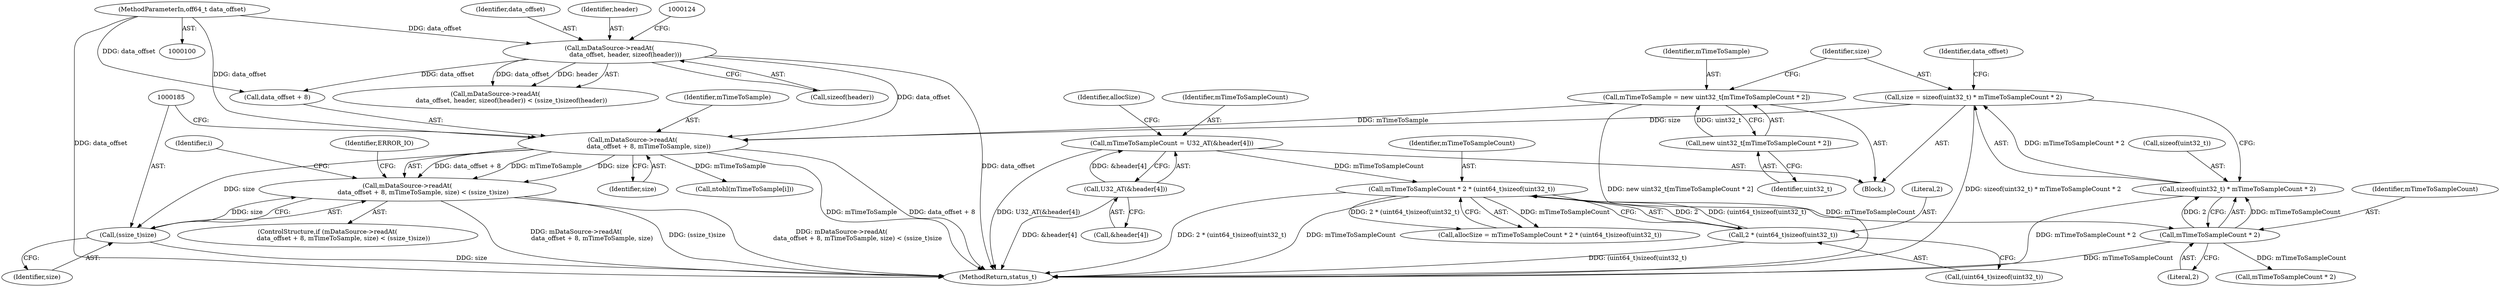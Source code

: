 digraph "0_Android_cf1581c66c2ad8c5b1aaca2e43e350cf5974f46d_1@API" {
"1000177" [label="(Call,mDataSource->readAt(\n                data_offset + 8, mTimeToSample, size) < (ssize_t)size)"];
"1000178" [label="(Call,mDataSource->readAt(\n                data_offset + 8, mTimeToSample, size))"];
"1000118" [label="(Call,mDataSource->readAt(\n                data_offset, header, sizeof(header)))"];
"1000101" [label="(MethodParameterIn,off64_t data_offset)"];
"1000163" [label="(Call,mTimeToSample = new uint32_t[mTimeToSampleCount * 2])"];
"1000165" [label="(Call,new uint32_t[mTimeToSampleCount * 2])"];
"1000168" [label="(Call,size = sizeof(uint32_t) * mTimeToSampleCount * 2)"];
"1000170" [label="(Call,sizeof(uint32_t) * mTimeToSampleCount * 2)"];
"1000173" [label="(Call,mTimeToSampleCount * 2)"];
"1000148" [label="(Call,mTimeToSampleCount * 2 * (uint64_t)sizeof(uint32_t))"];
"1000138" [label="(Call,mTimeToSampleCount = U32_AT(&header[4]))"];
"1000140" [label="(Call,U32_AT(&header[4]))"];
"1000150" [label="(Call,2 * (uint64_t)sizeof(uint32_t))"];
"1000184" [label="(Call,(ssize_t)size)"];
"1000118" [label="(Call,mDataSource->readAt(\n                data_offset, header, sizeof(header)))"];
"1000178" [label="(Call,mDataSource->readAt(\n                data_offset + 8, mTimeToSample, size))"];
"1000163" [label="(Call,mTimeToSample = new uint32_t[mTimeToSampleCount * 2])"];
"1000119" [label="(Identifier,data_offset)"];
"1000213" [label="(MethodReturn,status_t)"];
"1000120" [label="(Identifier,header)"];
"1000117" [label="(Call,mDataSource->readAt(\n                data_offset, header, sizeof(header)) < (ssize_t)sizeof(header))"];
"1000186" [label="(Identifier,size)"];
"1000193" [label="(Identifier,i)"];
"1000189" [label="(Identifier,ERROR_IO)"];
"1000182" [label="(Identifier,mTimeToSample)"];
"1000139" [label="(Identifier,mTimeToSampleCount)"];
"1000168" [label="(Call,size = sizeof(uint32_t) * mTimeToSampleCount * 2)"];
"1000149" [label="(Identifier,mTimeToSampleCount)"];
"1000166" [label="(Identifier,uint32_t)"];
"1000164" [label="(Identifier,mTimeToSample)"];
"1000152" [label="(Call,(uint64_t)sizeof(uint32_t))"];
"1000151" [label="(Literal,2)"];
"1000179" [label="(Call,data_offset + 8)"];
"1000174" [label="(Identifier,mTimeToSampleCount)"];
"1000170" [label="(Call,sizeof(uint32_t) * mTimeToSampleCount * 2)"];
"1000150" [label="(Call,2 * (uint64_t)sizeof(uint32_t))"];
"1000197" [label="(Call,mTimeToSampleCount * 2)"];
"1000141" [label="(Call,&header[4])"];
"1000184" [label="(Call,(ssize_t)size)"];
"1000147" [label="(Identifier,allocSize)"];
"1000207" [label="(Call,ntohl(mTimeToSample[i]))"];
"1000101" [label="(MethodParameterIn,off64_t data_offset)"];
"1000177" [label="(Call,mDataSource->readAt(\n                data_offset + 8, mTimeToSample, size) < (ssize_t)size)"];
"1000180" [label="(Identifier,data_offset)"];
"1000169" [label="(Identifier,size)"];
"1000176" [label="(ControlStructure,if (mDataSource->readAt(\n                data_offset + 8, mTimeToSample, size) < (ssize_t)size))"];
"1000146" [label="(Call,allocSize = mTimeToSampleCount * 2 * (uint64_t)sizeof(uint32_t))"];
"1000148" [label="(Call,mTimeToSampleCount * 2 * (uint64_t)sizeof(uint32_t))"];
"1000138" [label="(Call,mTimeToSampleCount = U32_AT(&header[4]))"];
"1000165" [label="(Call,new uint32_t[mTimeToSampleCount * 2])"];
"1000173" [label="(Call,mTimeToSampleCount * 2)"];
"1000171" [label="(Call,sizeof(uint32_t))"];
"1000121" [label="(Call,sizeof(header))"];
"1000175" [label="(Literal,2)"];
"1000183" [label="(Identifier,size)"];
"1000140" [label="(Call,U32_AT(&header[4]))"];
"1000103" [label="(Block,)"];
"1000177" -> "1000176"  [label="AST: "];
"1000177" -> "1000184"  [label="CFG: "];
"1000178" -> "1000177"  [label="AST: "];
"1000184" -> "1000177"  [label="AST: "];
"1000189" -> "1000177"  [label="CFG: "];
"1000193" -> "1000177"  [label="CFG: "];
"1000177" -> "1000213"  [label="DDG: mDataSource->readAt(\n                data_offset + 8, mTimeToSample, size)"];
"1000177" -> "1000213"  [label="DDG: (ssize_t)size"];
"1000177" -> "1000213"  [label="DDG: mDataSource->readAt(\n                data_offset + 8, mTimeToSample, size) < (ssize_t)size"];
"1000178" -> "1000177"  [label="DDG: data_offset + 8"];
"1000178" -> "1000177"  [label="DDG: mTimeToSample"];
"1000178" -> "1000177"  [label="DDG: size"];
"1000184" -> "1000177"  [label="DDG: size"];
"1000178" -> "1000183"  [label="CFG: "];
"1000179" -> "1000178"  [label="AST: "];
"1000182" -> "1000178"  [label="AST: "];
"1000183" -> "1000178"  [label="AST: "];
"1000185" -> "1000178"  [label="CFG: "];
"1000178" -> "1000213"  [label="DDG: data_offset + 8"];
"1000178" -> "1000213"  [label="DDG: mTimeToSample"];
"1000118" -> "1000178"  [label="DDG: data_offset"];
"1000101" -> "1000178"  [label="DDG: data_offset"];
"1000163" -> "1000178"  [label="DDG: mTimeToSample"];
"1000168" -> "1000178"  [label="DDG: size"];
"1000178" -> "1000184"  [label="DDG: size"];
"1000178" -> "1000207"  [label="DDG: mTimeToSample"];
"1000118" -> "1000117"  [label="AST: "];
"1000118" -> "1000121"  [label="CFG: "];
"1000119" -> "1000118"  [label="AST: "];
"1000120" -> "1000118"  [label="AST: "];
"1000121" -> "1000118"  [label="AST: "];
"1000124" -> "1000118"  [label="CFG: "];
"1000118" -> "1000213"  [label="DDG: data_offset"];
"1000118" -> "1000117"  [label="DDG: data_offset"];
"1000118" -> "1000117"  [label="DDG: header"];
"1000101" -> "1000118"  [label="DDG: data_offset"];
"1000118" -> "1000179"  [label="DDG: data_offset"];
"1000101" -> "1000100"  [label="AST: "];
"1000101" -> "1000213"  [label="DDG: data_offset"];
"1000101" -> "1000179"  [label="DDG: data_offset"];
"1000163" -> "1000103"  [label="AST: "];
"1000163" -> "1000165"  [label="CFG: "];
"1000164" -> "1000163"  [label="AST: "];
"1000165" -> "1000163"  [label="AST: "];
"1000169" -> "1000163"  [label="CFG: "];
"1000163" -> "1000213"  [label="DDG: new uint32_t[mTimeToSampleCount * 2]"];
"1000165" -> "1000163"  [label="DDG: uint32_t"];
"1000165" -> "1000166"  [label="CFG: "];
"1000166" -> "1000165"  [label="AST: "];
"1000168" -> "1000103"  [label="AST: "];
"1000168" -> "1000170"  [label="CFG: "];
"1000169" -> "1000168"  [label="AST: "];
"1000170" -> "1000168"  [label="AST: "];
"1000180" -> "1000168"  [label="CFG: "];
"1000168" -> "1000213"  [label="DDG: sizeof(uint32_t) * mTimeToSampleCount * 2"];
"1000170" -> "1000168"  [label="DDG: mTimeToSampleCount * 2"];
"1000170" -> "1000173"  [label="CFG: "];
"1000171" -> "1000170"  [label="AST: "];
"1000173" -> "1000170"  [label="AST: "];
"1000170" -> "1000213"  [label="DDG: mTimeToSampleCount * 2"];
"1000173" -> "1000170"  [label="DDG: mTimeToSampleCount"];
"1000173" -> "1000170"  [label="DDG: 2"];
"1000173" -> "1000175"  [label="CFG: "];
"1000174" -> "1000173"  [label="AST: "];
"1000175" -> "1000173"  [label="AST: "];
"1000173" -> "1000213"  [label="DDG: mTimeToSampleCount"];
"1000148" -> "1000173"  [label="DDG: mTimeToSampleCount"];
"1000173" -> "1000197"  [label="DDG: mTimeToSampleCount"];
"1000148" -> "1000146"  [label="AST: "];
"1000148" -> "1000150"  [label="CFG: "];
"1000149" -> "1000148"  [label="AST: "];
"1000150" -> "1000148"  [label="AST: "];
"1000146" -> "1000148"  [label="CFG: "];
"1000148" -> "1000213"  [label="DDG: mTimeToSampleCount"];
"1000148" -> "1000213"  [label="DDG: 2 * (uint64_t)sizeof(uint32_t)"];
"1000148" -> "1000146"  [label="DDG: mTimeToSampleCount"];
"1000148" -> "1000146"  [label="DDG: 2 * (uint64_t)sizeof(uint32_t)"];
"1000138" -> "1000148"  [label="DDG: mTimeToSampleCount"];
"1000150" -> "1000148"  [label="DDG: 2"];
"1000150" -> "1000148"  [label="DDG: (uint64_t)sizeof(uint32_t)"];
"1000138" -> "1000103"  [label="AST: "];
"1000138" -> "1000140"  [label="CFG: "];
"1000139" -> "1000138"  [label="AST: "];
"1000140" -> "1000138"  [label="AST: "];
"1000147" -> "1000138"  [label="CFG: "];
"1000138" -> "1000213"  [label="DDG: U32_AT(&header[4])"];
"1000140" -> "1000138"  [label="DDG: &header[4]"];
"1000140" -> "1000141"  [label="CFG: "];
"1000141" -> "1000140"  [label="AST: "];
"1000140" -> "1000213"  [label="DDG: &header[4]"];
"1000150" -> "1000152"  [label="CFG: "];
"1000151" -> "1000150"  [label="AST: "];
"1000152" -> "1000150"  [label="AST: "];
"1000150" -> "1000213"  [label="DDG: (uint64_t)sizeof(uint32_t)"];
"1000184" -> "1000186"  [label="CFG: "];
"1000185" -> "1000184"  [label="AST: "];
"1000186" -> "1000184"  [label="AST: "];
"1000184" -> "1000213"  [label="DDG: size"];
}
